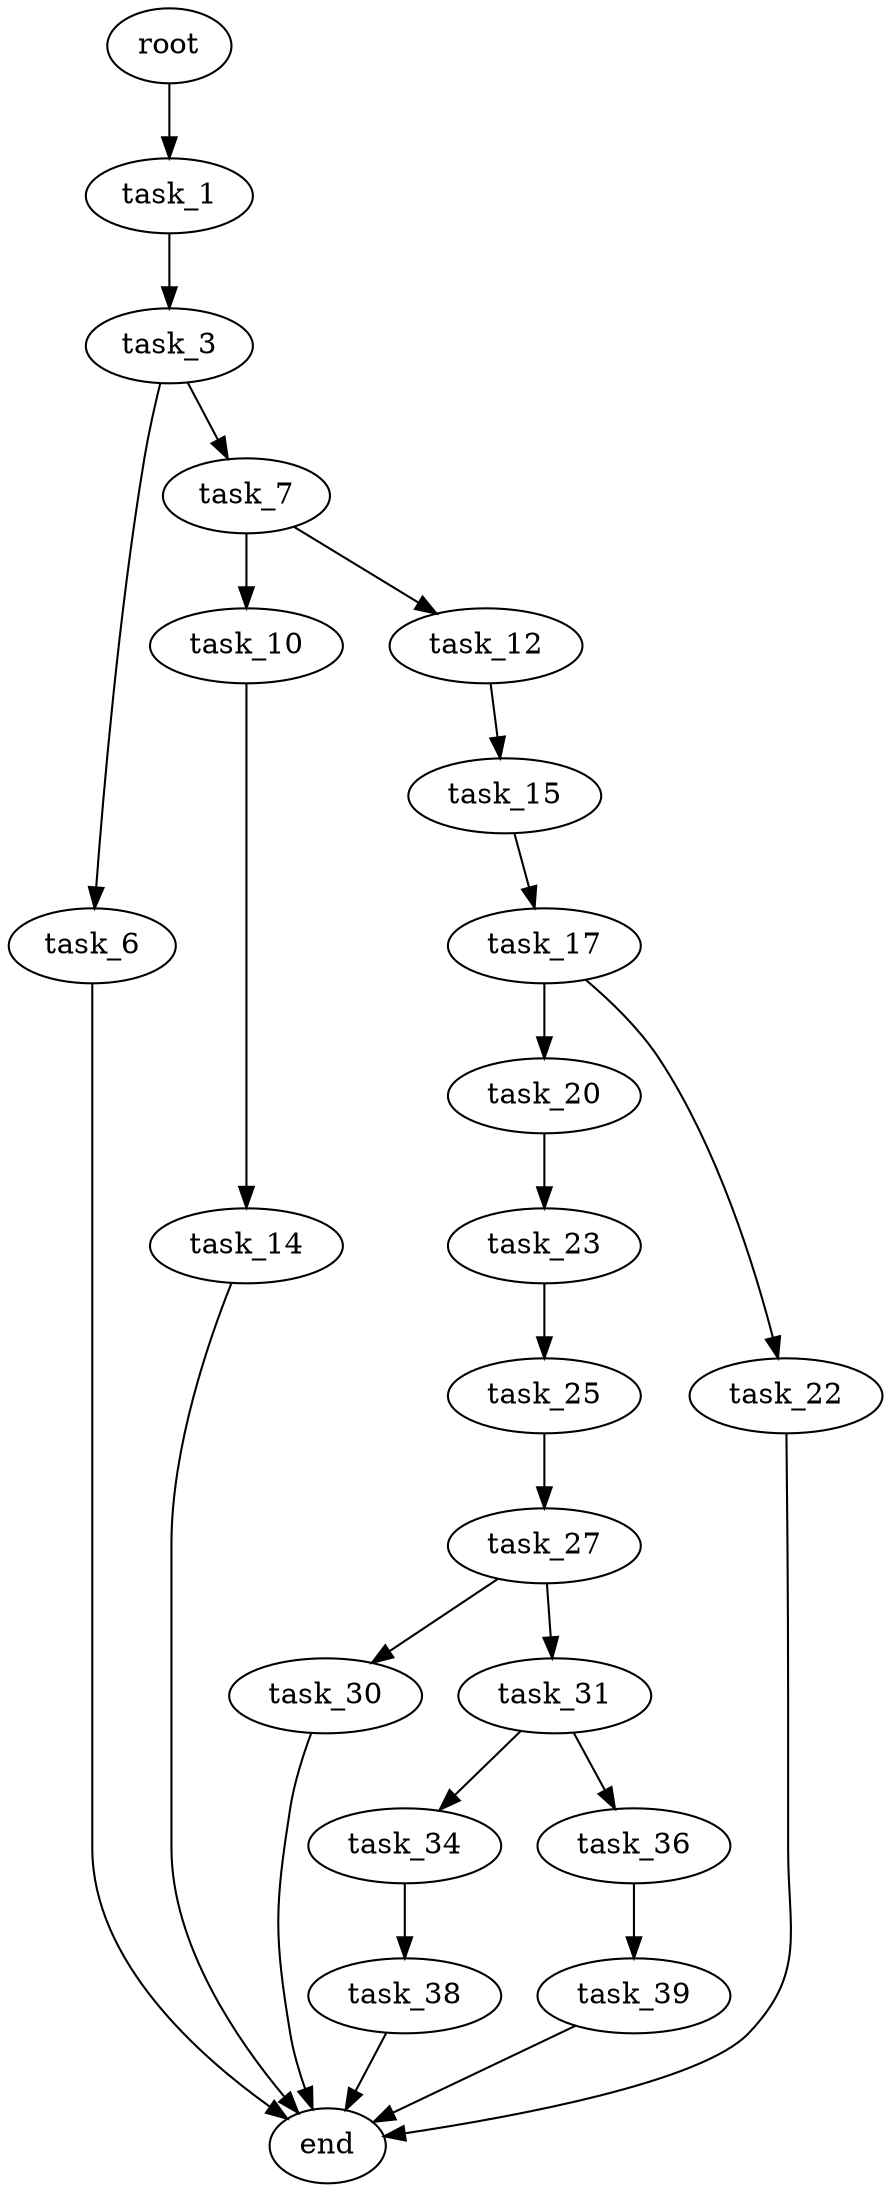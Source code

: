 digraph G {
  root [size="0.000000"];
  task_1 [size="1073741824000.000000"];
  task_3 [size="28991029248.000000"];
  task_6 [size="10261115534.000000"];
  task_7 [size="2698981118.000000"];
  end [size="0.000000"];
  task_10 [size="25233236619.000000"];
  task_12 [size="19190211208.000000"];
  task_14 [size="491566437620.000000"];
  task_15 [size="696345871080.000000"];
  task_17 [size="146299724101.000000"];
  task_20 [size="4801313424.000000"];
  task_22 [size="145680012924.000000"];
  task_23 [size="3294610475.000000"];
  task_25 [size="41701774760.000000"];
  task_27 [size="1073741824000.000000"];
  task_30 [size="11319906938.000000"];
  task_31 [size="279972223112.000000"];
  task_34 [size="264530352397.000000"];
  task_36 [size="867601258526.000000"];
  task_38 [size="27239672158.000000"];
  task_39 [size="68719476736.000000"];

  root -> task_1 [size="1.000000"];
  task_1 -> task_3 [size="838860800.000000"];
  task_3 -> task_6 [size="75497472.000000"];
  task_3 -> task_7 [size="75497472.000000"];
  task_6 -> end [size="1.000000"];
  task_7 -> task_10 [size="75497472.000000"];
  task_7 -> task_12 [size="75497472.000000"];
  task_10 -> task_14 [size="838860800.000000"];
  task_12 -> task_15 [size="411041792.000000"];
  task_14 -> end [size="1.000000"];
  task_15 -> task_17 [size="838860800.000000"];
  task_17 -> task_20 [size="301989888.000000"];
  task_17 -> task_22 [size="301989888.000000"];
  task_20 -> task_23 [size="134217728.000000"];
  task_22 -> end [size="1.000000"];
  task_23 -> task_25 [size="411041792.000000"];
  task_25 -> task_27 [size="679477248.000000"];
  task_27 -> task_30 [size="838860800.000000"];
  task_27 -> task_31 [size="838860800.000000"];
  task_30 -> end [size="1.000000"];
  task_31 -> task_34 [size="209715200.000000"];
  task_31 -> task_36 [size="209715200.000000"];
  task_34 -> task_38 [size="838860800.000000"];
  task_36 -> task_39 [size="838860800.000000"];
  task_38 -> end [size="1.000000"];
  task_39 -> end [size="1.000000"];
}
